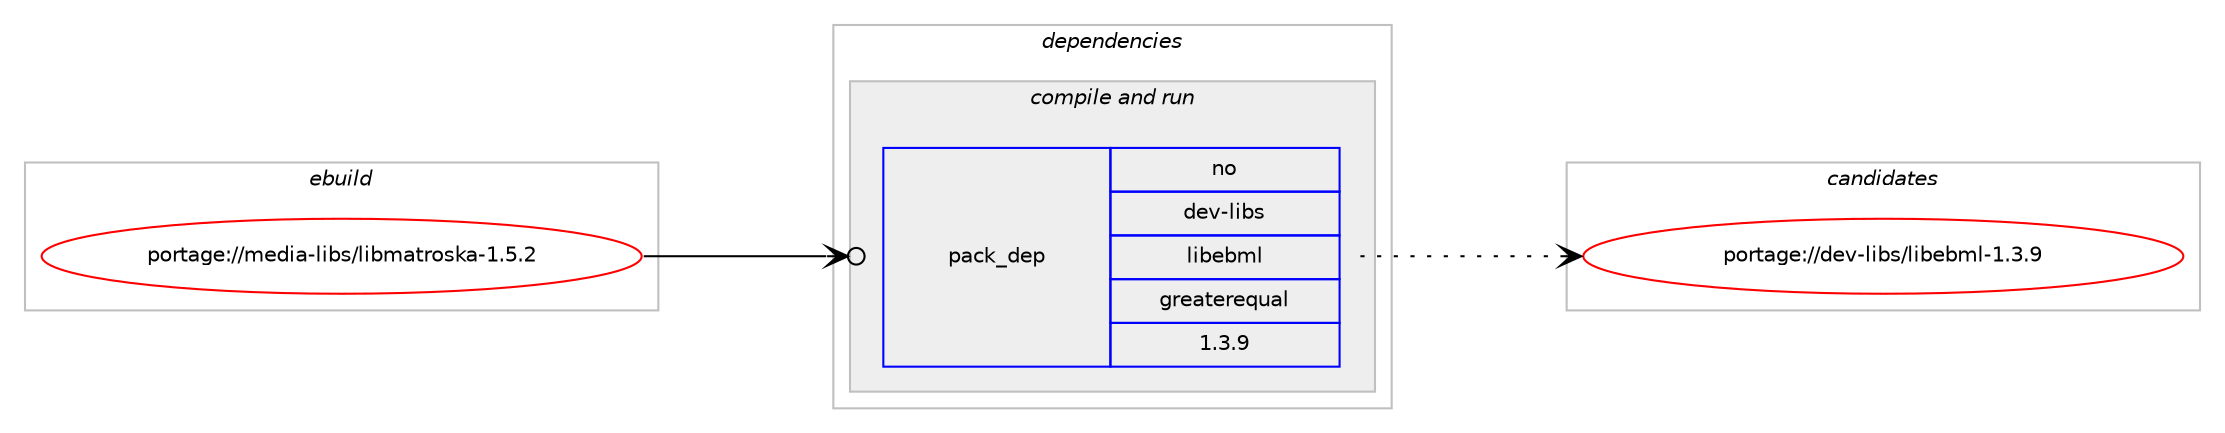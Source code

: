 digraph prolog {

# *************
# Graph options
# *************

newrank=true;
concentrate=true;
compound=true;
graph [rankdir=LR,fontname=Helvetica,fontsize=10,ranksep=1.5];#, ranksep=2.5, nodesep=0.2];
edge  [arrowhead=vee];
node  [fontname=Helvetica,fontsize=10];

# **********
# The ebuild
# **********

subgraph cluster_leftcol {
color=gray;
rank=same;
label=<<i>ebuild</i>>;
id [label="portage://media-libs/libmatroska-1.5.2", color=red, width=4, href="../media-libs/libmatroska-1.5.2.svg"];
}

# ****************
# The dependencies
# ****************

subgraph cluster_midcol {
color=gray;
label=<<i>dependencies</i>>;
subgraph cluster_compile {
fillcolor="#eeeeee";
style=filled;
label=<<i>compile</i>>;
}
subgraph cluster_compileandrun {
fillcolor="#eeeeee";
style=filled;
label=<<i>compile and run</i>>;
subgraph pack235536 {
dependency320851 [label=<<TABLE BORDER="0" CELLBORDER="1" CELLSPACING="0" CELLPADDING="4" WIDTH="220"><TR><TD ROWSPAN="6" CELLPADDING="30">pack_dep</TD></TR><TR><TD WIDTH="110">no</TD></TR><TR><TD>dev-libs</TD></TR><TR><TD>libebml</TD></TR><TR><TD>greaterequal</TD></TR><TR><TD>1.3.9</TD></TR></TABLE>>, shape=none, color=blue];
}
id:e -> dependency320851:w [weight=20,style="solid",arrowhead="odotvee"];
}
subgraph cluster_run {
fillcolor="#eeeeee";
style=filled;
label=<<i>run</i>>;
}
}

# **************
# The candidates
# **************

subgraph cluster_choices {
rank=same;
color=gray;
label=<<i>candidates</i>>;

subgraph choice235536 {
color=black;
nodesep=1;
choiceportage1001011184510810598115471081059810198109108454946514657 [label="portage://dev-libs/libebml-1.3.9", color=red, width=4,href="../dev-libs/libebml-1.3.9.svg"];
dependency320851:e -> choiceportage1001011184510810598115471081059810198109108454946514657:w [style=dotted,weight="100"];
}
}

}
